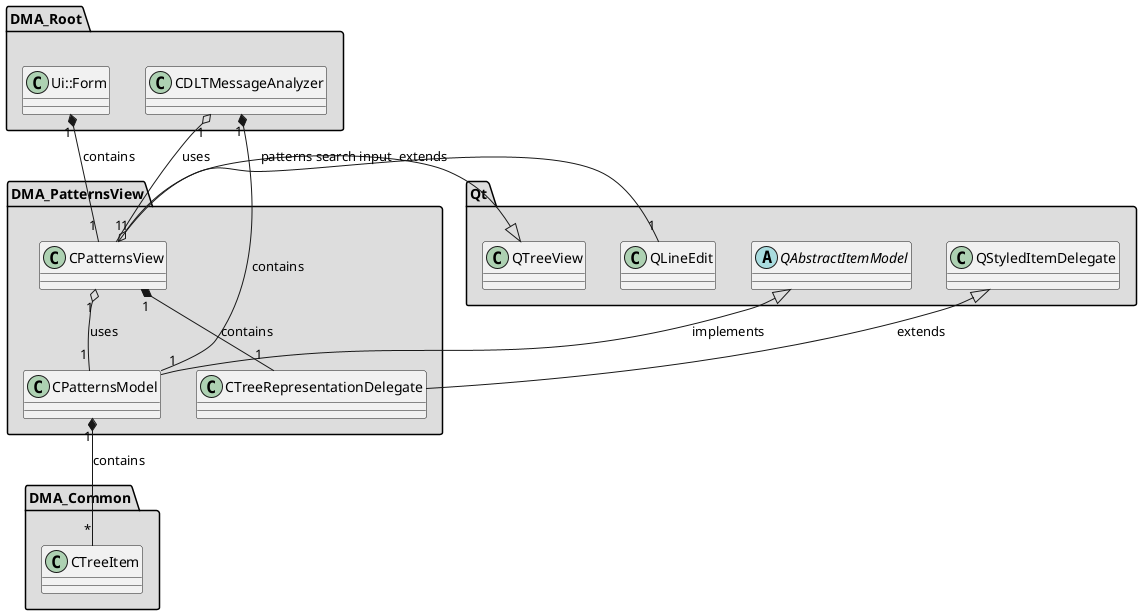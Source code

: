 
@startuml

skinparam wrapWidth 600
package "DMA_Common" #DDDDDD
{

class "CTreeItem"
{
}

}

package "DMA_PatternsView" #DDDDDD
{

class "CPatternsModel"
{
}

class "CPatternsView"
{
}

class "CTreeRepresentationDelegate"
{
}

}

package "DMA_Root" #DDDDDD
{

class "CDLTMessageAnalyzer"
{
}

class "Ui::Form"
{
}

}

package "Qt" #DDDDDD
{

abstract class "QAbstractItemModel"
{
}

class "QLineEdit"
{
}

class "QStyledItemDelegate"
{
}

class "QTreeView"
{
}

}

'====================Inheritance section====================
QAbstractItemModel <|-- CPatternsModel : implements
QTreeView <|-- CPatternsView : extends
QStyledItemDelegate <|-- CTreeRepresentationDelegate : extends

'====================Dependencies section====================
CPatternsModel "1" *-- "*" CTreeItem : contains
CPatternsView "1" o-- "1" CPatternsModel : uses
CPatternsView "1" *-- "1" CTreeRepresentationDelegate : contains
CPatternsView "1" o-- "1" QLineEdit : patterns search input
CDLTMessageAnalyzer "1" *-- "1" CPatternsModel : contains
CDLTMessageAnalyzer "1" o-- "1" CPatternsView : uses
Ui::Form "1" *-- "1" CPatternsView : contains

@enduml